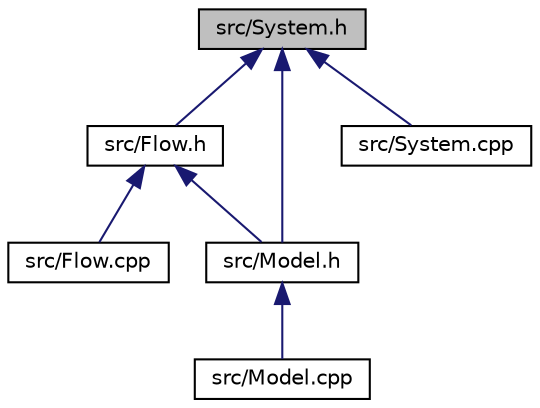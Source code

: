 digraph "src/System.h"
{
 // LATEX_PDF_SIZE
  edge [fontname="Helvetica",fontsize="10",labelfontname="Helvetica",labelfontsize="10"];
  node [fontname="Helvetica",fontsize="10",shape=record];
  Node1 [label="src/System.h",height=0.2,width=0.4,color="black", fillcolor="grey75", style="filled", fontcolor="black",tooltip="Declaration of class System."];
  Node1 -> Node2 [dir="back",color="midnightblue",fontsize="10",style="solid",fontname="Helvetica"];
  Node2 [label="src/Flow.h",height=0.2,width=0.4,color="black", fillcolor="white", style="filled",URL="$_flow_8h.html",tooltip="Declaration of class Flow."];
  Node2 -> Node3 [dir="back",color="midnightblue",fontsize="10",style="solid",fontname="Helvetica"];
  Node3 [label="src/Flow.cpp",height=0.2,width=0.4,color="black", fillcolor="white", style="filled",URL="$_flow_8cpp.html",tooltip="Implementation of class Flow."];
  Node2 -> Node4 [dir="back",color="midnightblue",fontsize="10",style="solid",fontname="Helvetica"];
  Node4 [label="src/Model.h",height=0.2,width=0.4,color="black", fillcolor="white", style="filled",URL="$_model_8h.html",tooltip="Declaration of class Model."];
  Node4 -> Node5 [dir="back",color="midnightblue",fontsize="10",style="solid",fontname="Helvetica"];
  Node5 [label="src/Model.cpp",height=0.2,width=0.4,color="black", fillcolor="white", style="filled",URL="$_model_8cpp.html",tooltip="Implementation of class Model."];
  Node1 -> Node4 [dir="back",color="midnightblue",fontsize="10",style="solid",fontname="Helvetica"];
  Node1 -> Node6 [dir="back",color="midnightblue",fontsize="10",style="solid",fontname="Helvetica"];
  Node6 [label="src/System.cpp",height=0.2,width=0.4,color="black", fillcolor="white", style="filled",URL="$_system_8cpp.html",tooltip="Implementation of class Model."];
}
